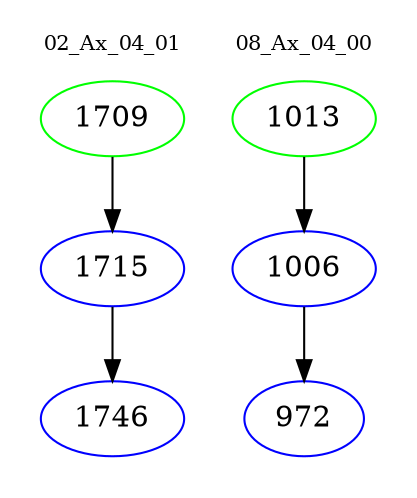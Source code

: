 digraph{
subgraph cluster_0 {
color = white
label = "02_Ax_04_01";
fontsize=10;
T0_1709 [label="1709", color="green"]
T0_1709 -> T0_1715 [color="black"]
T0_1715 [label="1715", color="blue"]
T0_1715 -> T0_1746 [color="black"]
T0_1746 [label="1746", color="blue"]
}
subgraph cluster_1 {
color = white
label = "08_Ax_04_00";
fontsize=10;
T1_1013 [label="1013", color="green"]
T1_1013 -> T1_1006 [color="black"]
T1_1006 [label="1006", color="blue"]
T1_1006 -> T1_972 [color="black"]
T1_972 [label="972", color="blue"]
}
}
